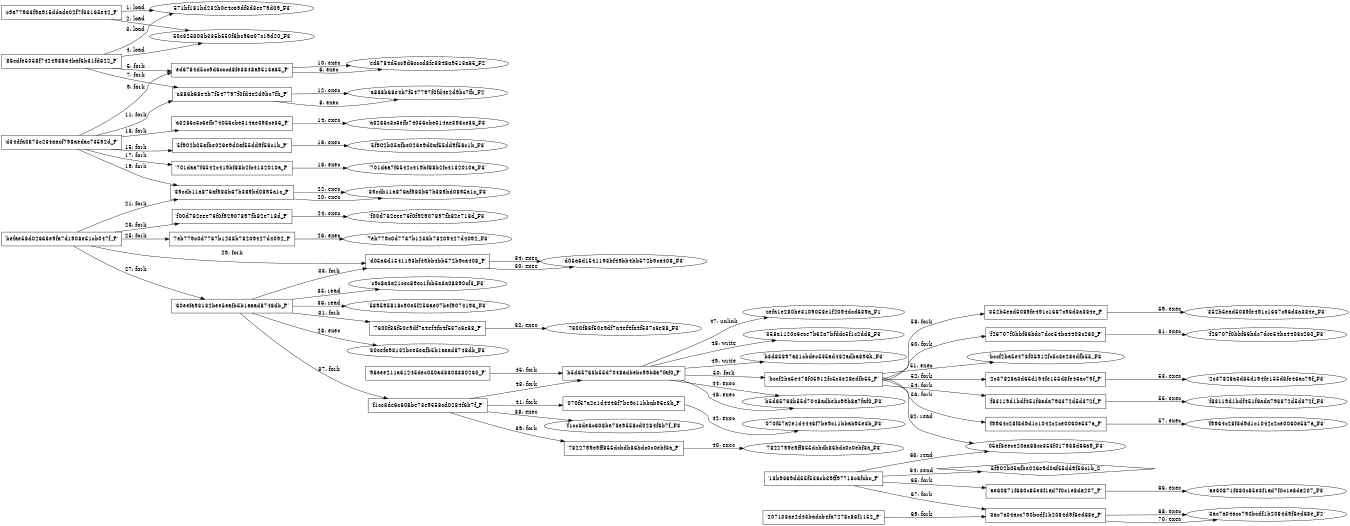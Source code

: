 digraph "D:\Learning\Paper\apt\基于CTI的攻击预警\Dataset\攻击图\ASGfromALLCTI\Out of sight but not invisible Defeating fileless malware with behavior monitoring, AMSI, and next-gen AV.dot" {
rankdir="LR"
size="9"
fixedsize="false"
splines="true"
nodesep=0.3
ranksep=0
fontsize=10
overlap="scalexy"
engine= "neato"
	"'571bf181bd232b0e4ca9df3d3ee79d09_F3'" [node_type=file shape=ellipse]
	"'c9a77963f9a915ddade02f7f33165e42_P'" [node_type=Process shape=box]
	"'c9a77963f9a915ddade02f7f33165e42_P'" -> "'571bf181bd232b0e4ca9df3d3ee79d09_F3'" [label="1: load"]
	"'50c325303b335b550f6bc96a07c19d20_F3'" [node_type=file shape=ellipse]
	"'c9a77963f9a915ddade02f7f33165e42_P'" [node_type=Process shape=box]
	"'c9a77963f9a915ddade02f7f33165e42_P'" -> "'50c325303b335b550f6bc96a07c19d20_F3'" [label="2: load"]
	"'571bf181bd232b0e4ca9df3d3ee79d09_F3'" [node_type=file shape=ellipse]
	"'86cdfe5058f742498864baf6b31fd622_P'" [node_type=Process shape=box]
	"'86cdfe5058f742498864baf6b31fd622_P'" -> "'571bf181bd232b0e4ca9df3d3ee79d09_F3'" [label="3: load"]
	"'50c325303b335b550f6bc96a07c19d20_F3'" [node_type=file shape=ellipse]
	"'86cdfe5058f742498864baf6b31fd622_P'" [node_type=Process shape=box]
	"'86cdfe5058f742498864baf6b31fd622_P'" -> "'50c325303b335b550f6bc96a07c19d20_F3'" [label="4: load"]
	"'86cdfe5058f742498864baf6b31fd622_P'" [node_type=Process shape=box]
	"'ed6784d5cc9d6cccd8fe3848a9513a65_P'" [node_type=Process shape=box]
	"'86cdfe5058f742498864baf6b31fd622_P'" -> "'ed6784d5cc9d6cccd8fe3848a9513a65_P'" [label="5: fork"]
	"'ed6784d5cc9d6cccd8fe3848a9513a65_P'" [node_type=Process shape=box]
	"'ed6784d5cc9d6cccd8fe3848a9513a65_F2'" [node_type=File shape=ellipse]
	"'ed6784d5cc9d6cccd8fe3848a9513a65_P'" -> "'ed6784d5cc9d6cccd8fe3848a9513a65_F2'" [label="6: exec"]
	"'86cdfe5058f742498864baf6b31fd622_P'" [node_type=Process shape=box]
	"'a886b68e4b7f547797f0fd4e2d9bc7fb_P'" [node_type=Process shape=box]
	"'86cdfe5058f742498864baf6b31fd622_P'" -> "'a886b68e4b7f547797f0fd4e2d9bc7fb_P'" [label="7: fork"]
	"'a886b68e4b7f547797f0fd4e2d9bc7fb_P'" [node_type=Process shape=box]
	"'a886b68e4b7f547797f0fd4e2d9bc7fb_F2'" [node_type=File shape=ellipse]
	"'a886b68e4b7f547797f0fd4e2d9bc7fb_P'" -> "'a886b68e4b7f547797f0fd4e2d9bc7fb_F2'" [label="8: exec"]
	"'d34dfa0873c234aacf798aedac73592d_P'" [node_type=Process shape=box]
	"'ed6784d5cc9d6cccd8fe3848a9513a65_P'" [node_type=Process shape=box]
	"'d34dfa0873c234aacf798aedac73592d_P'" -> "'ed6784d5cc9d6cccd8fe3848a9513a65_P'" [label="9: fork"]
	"'ed6784d5cc9d6cccd8fe3848a9513a65_P'" [node_type=Process shape=box]
	"'ed6784d5cc9d6cccd8fe3848a9513a65_F2'" [node_type=File shape=ellipse]
	"'ed6784d5cc9d6cccd8fe3848a9513a65_P'" -> "'ed6784d5cc9d6cccd8fe3848a9513a65_F2'" [label="10: exec"]
	"'d34dfa0873c234aacf798aedac73592d_P'" [node_type=Process shape=box]
	"'a886b68e4b7f547797f0fd4e2d9bc7fb_P'" [node_type=Process shape=box]
	"'d34dfa0873c234aacf798aedac73592d_P'" -> "'a886b68e4b7f547797f0fd4e2d9bc7fb_P'" [label="11: fork"]
	"'a886b68e4b7f547797f0fd4e2d9bc7fb_P'" [node_type=Process shape=box]
	"'a886b68e4b7f547797f0fd4e2d9bc7fb_F2'" [node_type=File shape=ellipse]
	"'a886b68e4b7f547797f0fd4e2d9bc7fb_P'" -> "'a886b68e4b7f547797f0fd4e2d9bc7fb_F2'" [label="12: exec"]
	"'d34dfa0873c234aacf798aedac73592d_P'" [node_type=Process shape=box]
	"'a3286c3c6efb74056cbe314ae398ce36_P'" [node_type=Process shape=box]
	"'d34dfa0873c234aacf798aedac73592d_P'" -> "'a3286c3c6efb74056cbe314ae398ce36_P'" [label="13: fork"]
	"'a3286c3c6efb74056cbe314ae398ce36_P'" [node_type=Process shape=box]
	"'a3286c3c6efb74056cbe314ae398ce36_F3'" [node_type=File shape=ellipse]
	"'a3286c3c6efb74056cbe314ae398ce36_P'" -> "'a3286c3c6efb74056cbe314ae398ce36_F3'" [label="14: exec"]
	"'d34dfa0873c234aacf798aedac73592d_P'" [node_type=Process shape=box]
	"'5f902b05afbe026e9d0af55dd9f56c1b_P'" [node_type=Process shape=box]
	"'d34dfa0873c234aacf798aedac73592d_P'" -> "'5f902b05afbe026e9d0af55dd9f56c1b_P'" [label="15: fork"]
	"'5f902b05afbe026e9d0af55dd9f56c1b_P'" [node_type=Process shape=box]
	"'5f902b05afbe026e9d0af55dd9f56c1b_F3'" [node_type=File shape=ellipse]
	"'5f902b05afbe026e9d0af55dd9f56c1b_P'" -> "'5f902b05afbe026e9d0af55dd9f56c1b_F3'" [label="16: exec"]
	"'d34dfa0873c234aacf798aedac73592d_P'" [node_type=Process shape=box]
	"'701daa7f6542c419bf88b2fc4132010a_P'" [node_type=Process shape=box]
	"'d34dfa0873c234aacf798aedac73592d_P'" -> "'701daa7f6542c419bf88b2fc4132010a_P'" [label="17: fork"]
	"'701daa7f6542c419bf88b2fc4132010a_P'" [node_type=Process shape=box]
	"'701daa7f6542c419bf88b2fc4132010a_F3'" [node_type=File shape=ellipse]
	"'701daa7f6542c419bf88b2fc4132010a_P'" -> "'701daa7f6542c419bf88b2fc4132010a_F3'" [label="18: exec"]
	"'d34dfa0873c234aacf798aedac73592d_P'" [node_type=Process shape=box]
	"'39cdb11a876af983b67b389bd0895a1c_P'" [node_type=Process shape=box]
	"'d34dfa0873c234aacf798aedac73592d_P'" -> "'39cdb11a876af983b67b389bd0895a1c_P'" [label="19: fork"]
	"'39cdb11a876af983b67b389bd0895a1c_P'" [node_type=Process shape=box]
	"'39cdb11a876af983b67b389bd0895a1c_F3'" [node_type=File shape=ellipse]
	"'39cdb11a876af983b67b389bd0895a1c_P'" -> "'39cdb11a876af983b67b389bd0895a1c_F3'" [label="20: exec"]
	"'befae58d02668e9fa7d1908e51cb047f_P'" [node_type=Process shape=box]
	"'39cdb11a876af983b67b389bd0895a1c_P'" [node_type=Process shape=box]
	"'befae58d02668e9fa7d1908e51cb047f_P'" -> "'39cdb11a876af983b67b389bd0895a1c_P'" [label="21: fork"]
	"'39cdb11a876af983b67b389bd0895a1c_P'" [node_type=Process shape=box]
	"'39cdb11a876af983b67b389bd0895a1c_F3'" [node_type=File shape=ellipse]
	"'39cdb11a876af983b67b389bd0895a1c_P'" -> "'39cdb11a876af983b67b389bd0895a1c_F3'" [label="22: exec"]
	"'befae58d02668e9fa7d1908e51cb047f_P'" [node_type=Process shape=box]
	"'f00d762eee76f0f92907897fb82e718d_P'" [node_type=Process shape=box]
	"'befae58d02668e9fa7d1908e51cb047f_P'" -> "'f00d762eee76f0f92907897fb82e718d_P'" [label="23: fork"]
	"'f00d762eee76f0f92907897fb82e718d_P'" [node_type=Process shape=box]
	"'f00d762eee76f0f92907897fb82e718d_F3'" [node_type=File shape=ellipse]
	"'f00d762eee76f0f92907897fb82e718d_P'" -> "'f00d762eee76f0f92907897fb82e718d_F3'" [label="24: exec"]
	"'befae58d02668e9fa7d1908e51cb047f_P'" [node_type=Process shape=box]
	"'7eb779c0d7767b1238b78209427d4092_P'" [node_type=Process shape=box]
	"'befae58d02668e9fa7d1908e51cb047f_P'" -> "'7eb779c0d7767b1238b78209427d4092_P'" [label="25: fork"]
	"'7eb779c0d7767b1238b78209427d4092_P'" [node_type=Process shape=box]
	"'7eb779c0d7767b1238b78209427d4092_F3'" [node_type=File shape=ellipse]
	"'7eb779c0d7767b1238b78209427d4092_P'" -> "'7eb779c0d7767b1238b78209427d4092_F3'" [label="26: exec"]
	"'befae58d02668e9fa7d1908e51cb047f_P'" [node_type=Process shape=box]
	"'60eefa93132bee5eafb5b1aaad8748db_P'" [node_type=Process shape=box]
	"'befae58d02668e9fa7d1908e51cb047f_P'" -> "'60eefa93132bee5eafb5b1aaad8748db_P'" [label="27: fork"]
	"'60eefa93132bee5eafb5b1aaad8748db_P'" [node_type=Process shape=box]
	"'60eefa93132bee5eafb5b1aaad8748db_F3'" [node_type=File shape=ellipse]
	"'60eefa93132bee5eafb5b1aaad8748db_P'" -> "'60eefa93132bee5eafb5b1aaad8748db_F3'" [label="28: exec"]
	"'befae58d02668e9fa7d1908e51cb047f_P'" [node_type=Process shape=box]
	"'d05a6d1541193bf49bb4bb572b9ca408_P'" [node_type=Process shape=box]
	"'befae58d02668e9fa7d1908e51cb047f_P'" -> "'d05a6d1541193bf49bb4bb572b9ca408_P'" [label="29: fork"]
	"'d05a6d1541193bf49bb4bb572b9ca408_P'" [node_type=Process shape=box]
	"'d05a6d1541193bf49bb4bb572b9ca408_F3'" [node_type=File shape=ellipse]
	"'d05a6d1541193bf49bb4bb572b9ca408_P'" -> "'d05a6d1541193bf49bb4bb572b9ca408_F3'" [label="30: exec"]
	"'60eefa93132bee5eafb5b1aaad8748db_P'" [node_type=Process shape=box]
	"'7600f86f50e9df7a4ef4fa4f537c6e88_P'" [node_type=Process shape=box]
	"'60eefa93132bee5eafb5b1aaad8748db_P'" -> "'7600f86f50e9df7a4ef4fa4f537c6e88_P'" [label="31: fork"]
	"'7600f86f50e9df7a4ef4fa4f537c6e88_P'" [node_type=Process shape=box]
	"'7600f86f50e9df7a4ef4fa4f537c6e88_F3'" [node_type=File shape=ellipse]
	"'7600f86f50e9df7a4ef4fa4f537c6e88_P'" -> "'7600f86f50e9df7a4ef4fa4f537c6e88_F3'" [label="32: exec"]
	"'60eefa93132bee5eafb5b1aaad8748db_P'" [node_type=Process shape=box]
	"'d05a6d1541193bf49bb4bb572b9ca408_P'" [node_type=Process shape=box]
	"'60eefa93132bee5eafb5b1aaad8748db_P'" -> "'d05a6d1541193bf49bb4bb572b9ca408_P'" [label="33: fork"]
	"'d05a6d1541193bf49bb4bb572b9ca408_P'" [node_type=Process shape=box]
	"'d05a6d1541193bf49bb4bb572b9ca408_F3'" [node_type=File shape=ellipse]
	"'d05a6d1541193bf49bb4bb572b9ca408_P'" -> "'d05a6d1541193bf49bb4bb572b9ca408_F3'" [label="34: exec"]
	"'c9c8a3a21cec89ec1fcb5a3a08890cf3_F3'" [node_type=file shape=ellipse]
	"'60eefa93132bee5eafb5b1aaad8748db_P'" [node_type=Process shape=box]
	"'60eefa93132bee5eafb5b1aaad8748db_P'" -> "'c9c8a3a21cec89ec1fcb5a3a08890cf3_F3'" [label="35: read"]
	"'589595818c90e5f256ae07bef9074196_F3'" [node_type=file shape=ellipse]
	"'60eefa93132bee5eafb5b1aaad8748db_P'" [node_type=Process shape=box]
	"'60eefa93132bee5eafb5b1aaad8748db_P'" -> "'589595818c90e5f256ae07bef9074196_F3'" [label="36: read"]
	"'60eefa93132bee5eafb5b1aaad8748db_P'" [node_type=Process shape=box]
	"'f1cc3de6c608be73e9558cd0284f6b7f_P'" [node_type=Process shape=box]
	"'60eefa93132bee5eafb5b1aaad8748db_P'" -> "'f1cc3de6c608be73e9558cd0284f6b7f_P'" [label="37: fork"]
	"'f1cc3de6c608be73e9558cd0284f6b7f_P'" [node_type=Process shape=box]
	"'f1cc3de6c608be73e9558cd0284f6b7f_F3'" [node_type=File shape=ellipse]
	"'f1cc3de6c608be73e9558cd0284f6b7f_P'" -> "'f1cc3de6c608be73e9558cd0284f6b7f_F3'" [label="38: exec"]
	"'f1cc3de6c608be73e9558cd0284f6b7f_P'" [node_type=Process shape=box]
	"'7822799e9ff855dcbdb86bdc0c0ebf3a_P'" [node_type=Process shape=box]
	"'f1cc3de6c608be73e9558cd0284f6b7f_P'" -> "'7822799e9ff855dcbdb86bdc0c0ebf3a_P'" [label="39: fork"]
	"'7822799e9ff855dcbdb86bdc0c0ebf3a_P'" [node_type=Process shape=box]
	"'7822799e9ff855dcbdb86bdc0c0ebf3a_F3'" [node_type=File shape=ellipse]
	"'7822799e9ff855dcbdb86bdc0c0ebf3a_P'" -> "'7822799e9ff855dcbdb86bdc0c0ebf3a_F3'" [label="40: exec"]
	"'f1cc3de6c608be73e9558cd0284f6b7f_P'" [node_type=Process shape=box]
	"'070f57a2e1d4446f7be9c11bbab95e3b_P'" [node_type=Process shape=box]
	"'f1cc3de6c608be73e9558cd0284f6b7f_P'" -> "'070f57a2e1d4446f7be9c11bbab95e3b_P'" [label="41: fork"]
	"'070f57a2e1d4446f7be9c11bbab95e3b_P'" [node_type=Process shape=box]
	"'070f57a2e1d4446f7be9c11bbab95e3b_F3'" [node_type=File shape=ellipse]
	"'070f57a2e1d4446f7be9c11bbab95e3b_P'" -> "'070f57a2e1d4446f7be9c11bbab95e3b_F3'" [label="42: exec"]
	"'f1cc3de6c608be73e9558cd0284f6b7f_P'" [node_type=Process shape=box]
	"'b5d65763b55d7048adbebc99b8a7faf0_P'" [node_type=Process shape=box]
	"'f1cc3de6c608be73e9558cd0284f6b7f_P'" -> "'b5d65763b55d7048adbebc99b8a7faf0_P'" [label="43: fork"]
	"'b5d65763b55d7048adbebc99b8a7faf0_P'" [node_type=Process shape=box]
	"'b5d65763b55d7048adbebc99b8a7faf0_F3'" [node_type=File shape=ellipse]
	"'b5d65763b55d7048adbebc99b8a7faf0_P'" -> "'b5d65763b55d7048adbebc99b8a7faf0_F3'" [label="44: exec"]
	"'96eee211a61245dec050ad3303380260_P'" [node_type=Process shape=box]
	"'b5d65763b55d7048adbebc99b8a7faf0_P'" [node_type=Process shape=box]
	"'96eee211a61245dec050ad3303380260_P'" -> "'b5d65763b55d7048adbebc99b8a7faf0_P'" [label="45: fork"]
	"'b5d65763b55d7048adbebc99b8a7faf0_P'" [node_type=Process shape=box]
	"'b5d65763b55d7048adbebc99b8a7faf0_F3'" [node_type=File shape=ellipse]
	"'b5d65763b55d7048adbebc99b8a7faf0_P'" -> "'b5d65763b55d7048adbebc99b8a7faf0_F3'" [label="46: exec"]
	"'cefa1e280be3109058e1f2094dcd639a_F1'" [node_type=file shape=ellipse]
	"'b5d65763b55d7048adbebc99b8a7faf0_P'" [node_type=Process shape=box]
	"'b5d65763b55d7048adbebc99b8a7faf0_P'" -> "'cefa1e280be3109058e1f2094dcd639a_F1'" [label="47: unlink"]
	"'358a1120c6ece7b62a7bfddc5f1c2dd8_F3'" [node_type=file shape=ellipse]
	"'b5d65763b55d7048adbebc99b8a7faf0_P'" [node_type=Process shape=box]
	"'b5d65763b55d7048adbebc99b8a7faf0_P'" -> "'358a1120c6ece7b62a7bfddc5f1c2dd8_F3'" [label="48: write"]
	"'b3d85897a31cbdec535ad432adba896b_F3'" [node_type=file shape=ellipse]
	"'b5d65763b55d7048adbebc99b8a7faf0_P'" [node_type=Process shape=box]
	"'b5d65763b55d7048adbebc99b8a7faf0_P'" -> "'b3d85897a31cbdec535ad432adba896b_F3'" [label="49: write"]
	"'b5d65763b55d7048adbebc99b8a7faf0_P'" [node_type=Process shape=box]
	"'bccf2ba5e478f05912fc5c3e28edfb55_P'" [node_type=Process shape=box]
	"'b5d65763b55d7048adbebc99b8a7faf0_P'" -> "'bccf2ba5e478f05912fc5c3e28edfb55_P'" [label="50: fork"]
	"'bccf2ba5e478f05912fc5c3e28edfb55_P'" [node_type=Process shape=box]
	"'bccf2ba5e478f05912fc5c3e28edfb55_F3'" [node_type=File shape=ellipse]
	"'bccf2ba5e478f05912fc5c3e28edfb55_P'" -> "'bccf2ba5e478f05912fc5c3e28edfb55_F3'" [label="51: exec"]
	"'bccf2ba5e478f05912fc5c3e28edfb55_P'" [node_type=Process shape=box]
	"'2c37828a3d65d194fe155d3fe46ac79f_P'" [node_type=Process shape=box]
	"'bccf2ba5e478f05912fc5c3e28edfb55_P'" -> "'2c37828a3d65d194fe155d3fe46ac79f_P'" [label="52: fork"]
	"'2c37828a3d65d194fe155d3fe46ac79f_P'" [node_type=Process shape=box]
	"'2c37828a3d65d194fe155d3fe46ac79f_F3'" [node_type=File shape=ellipse]
	"'2c37828a3d65d194fe155d3fe46ac79f_P'" -> "'2c37828a3d65d194fe155d3fe46ac79f_F3'" [label="53: exec"]
	"'bccf2ba5e478f05912fc5c3e28edfb55_P'" [node_type=Process shape=box]
	"'f83119d1bdf451f6ada793372d5d372f_P'" [node_type=Process shape=box]
	"'bccf2ba5e478f05912fc5c3e28edfb55_P'" -> "'f83119d1bdf451f6ada793372d5d372f_P'" [label="54: fork"]
	"'f83119d1bdf451f6ada793372d5d372f_P'" [node_type=Process shape=box]
	"'f83119d1bdf451f6ada793372d5d372f_F3'" [node_type=File shape=ellipse]
	"'f83119d1bdf451f6ada793372d5d372f_P'" -> "'f83119d1bdf451f6ada793372d5d372f_F3'" [label="55: exec"]
	"'bccf2ba5e478f05912fc5c3e28edfb55_P'" [node_type=Process shape=box]
	"'f9964c28f3d9d1c1042c2ce0060e537a_P'" [node_type=Process shape=box]
	"'bccf2ba5e478f05912fc5c3e28edfb55_P'" -> "'f9964c28f3d9d1c1042c2ce0060e537a_P'" [label="56: fork"]
	"'f9964c28f3d9d1c1042c2ce0060e537a_P'" [node_type=Process shape=box]
	"'f9964c28f3d9d1c1042c2ce0060e537a_F3'" [node_type=File shape=ellipse]
	"'f9964c28f3d9d1c1042c2ce0060e537a_P'" -> "'f9964c28f3d9d1c1042c2ce0060e537a_F3'" [label="57: exec"]
	"'bccf2ba5e478f05912fc5c3e28edfb55_P'" [node_type=Process shape=box]
	"'352b5ead5089fe491c1667c96d3a384e_P'" [node_type=Process shape=box]
	"'bccf2ba5e478f05912fc5c3e28edfb55_P'" -> "'352b5ead5089fe491c1667c96d3a384e_P'" [label="58: fork"]
	"'352b5ead5089fe491c1667c96d3a384e_P'" [node_type=Process shape=box]
	"'352b5ead5089fe491c1667c96d3a384e_F3'" [node_type=File shape=ellipse]
	"'352b5ead5089fe491c1667c96d3a384e_P'" -> "'352b5ead5089fe491c1667c96d3a384e_F3'" [label="59: exec"]
	"'bccf2ba5e478f05912fc5c3e28edfb55_P'" [node_type=Process shape=box]
	"'f26707f0bbf66bdc7dce54ba4408c260_P'" [node_type=Process shape=box]
	"'bccf2ba5e478f05912fc5c3e28edfb55_P'" -> "'f26707f0bbf66bdc7dce54ba4408c260_P'" [label="60: fork"]
	"'f26707f0bbf66bdc7dce54ba4408c260_P'" [node_type=Process shape=box]
	"'f26707f0bbf66bdc7dce54ba4408c260_F3'" [node_type=File shape=ellipse]
	"'f26707f0bbf66bdc7dce54ba4408c260_P'" -> "'f26707f0bbf66bdc7dce54ba4408c260_F3'" [label="61: exec"]
	"'05af3eece20aa88cc353f017938d66a9_F3'" [node_type=file shape=ellipse]
	"'bccf2ba5e478f05912fc5c3e28edfb55_P'" [node_type=Process shape=box]
	"'bccf2ba5e478f05912fc5c3e28edfb55_P'" -> "'05af3eece20aa88cc353f017938d66a9_F3'" [label="62: read"]
	"'05af3eece20aa88cc353f017938d66a9_F3'" [node_type=file shape=ellipse]
	"'13b9369dd55f536cb39ff97718c6fcbc_P'" [node_type=Process shape=box]
	"'13b9369dd55f536cb39ff97718c6fcbc_P'" -> "'05af3eece20aa88cc353f017938d66a9_F3'" [label="63: read"]
	"'5f902b05afbe026e9d0af55dd9f56c1b_S'" [node_type=Socket shape=diamond]
	"'13b9369dd55f536cb39ff97718c6fcbc_P'" [node_type=Process shape=box]
	"'13b9369dd55f536cb39ff97718c6fcbc_P'" -> "'5f902b05afbe026e9d0af55dd9f56c1b_S'" [label="64: send"]
	"'13b9369dd55f536cb39ff97718c6fcbc_P'" [node_type=Process shape=box]
	"'ae60871f680c85e3f1ad7f0c1e8da207_P'" [node_type=Process shape=box]
	"'13b9369dd55f536cb39ff97718c6fcbc_P'" -> "'ae60871f680c85e3f1ad7f0c1e8da207_P'" [label="65: fork"]
	"'ae60871f680c85e3f1ad7f0c1e8da207_P'" [node_type=Process shape=box]
	"'ae60871f680c85e3f1ad7f0c1e8da207_F3'" [node_type=File shape=ellipse]
	"'ae60871f680c85e3f1ad7f0c1e8da207_P'" -> "'ae60871f680c85e3f1ad7f0c1e8da207_F3'" [label="66: exec"]
	"'13b9369dd55f536cb39ff97718c6fcbc_P'" [node_type=Process shape=box]
	"'3ac7a04acc790bcdf1b2084d9f6ed68e_P'" [node_type=Process shape=box]
	"'13b9369dd55f536cb39ff97718c6fcbc_P'" -> "'3ac7a04acc790bcdf1b2084d9f6ed68e_P'" [label="67: fork"]
	"'3ac7a04acc790bcdf1b2084d9f6ed68e_P'" [node_type=Process shape=box]
	"'3ac7a04acc790bcdf1b2084d9f6ed68e_F2'" [node_type=File shape=ellipse]
	"'3ac7a04acc790bcdf1b2084d9f6ed68e_P'" -> "'3ac7a04acc790bcdf1b2084d9f6ed68e_F2'" [label="68: exec"]
	"'207103ae2d43badcb4fa7278c86f1152_P'" [node_type=Process shape=box]
	"'3ac7a04acc790bcdf1b2084d9f6ed68e_P'" [node_type=Process shape=box]
	"'207103ae2d43badcb4fa7278c86f1152_P'" -> "'3ac7a04acc790bcdf1b2084d9f6ed68e_P'" [label="69: fork"]
	"'3ac7a04acc790bcdf1b2084d9f6ed68e_P'" [node_type=Process shape=box]
	"'3ac7a04acc790bcdf1b2084d9f6ed68e_F2'" [node_type=File shape=ellipse]
	"'3ac7a04acc790bcdf1b2084d9f6ed68e_P'" -> "'3ac7a04acc790bcdf1b2084d9f6ed68e_F2'" [label="70: exec"]
}
